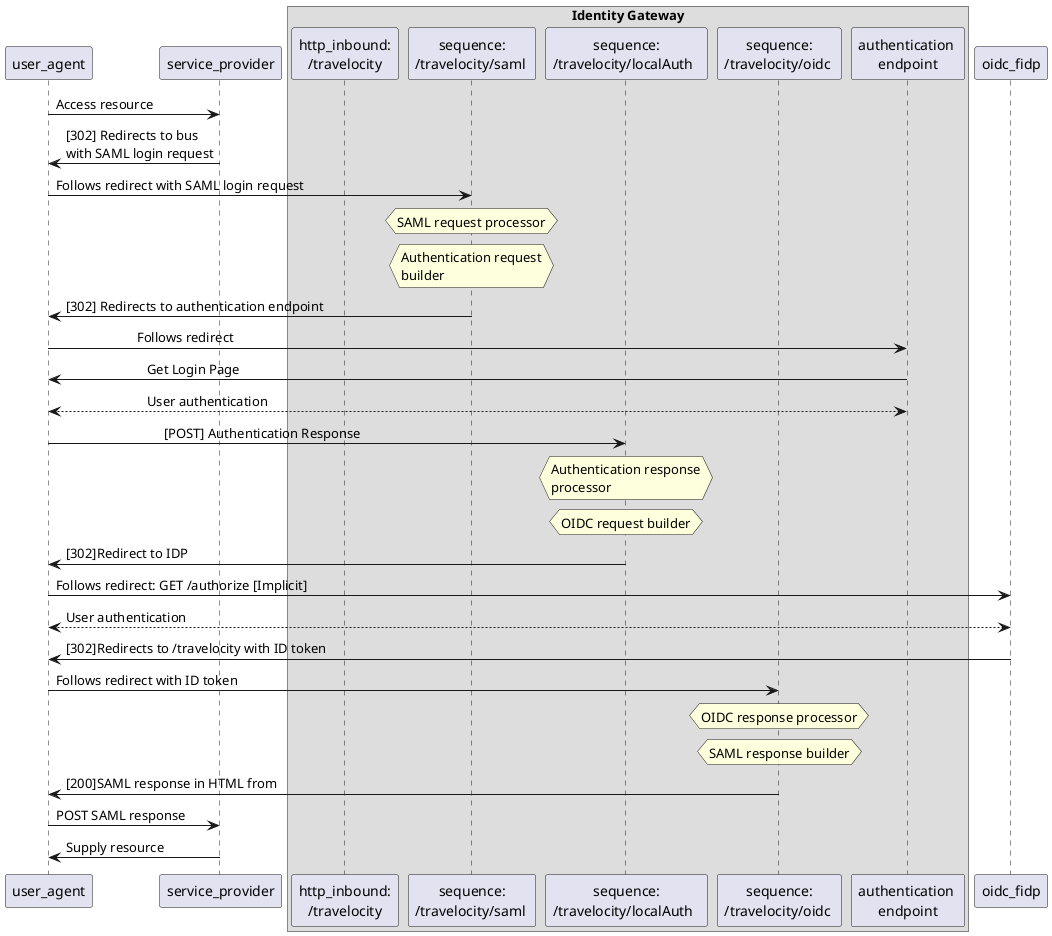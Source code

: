 @startuml
participant user_agent
participant service_provider
box "Identity Gateway"
participant "http_inbound:\n/travelocity" as http_inbound_travelocity
participant "sequence:\n/travelocity/saml " as sequence_1
participant "sequence:\n/travelocity/localAuth  " as sequence_2
participant "sequence:\n/travelocity/oidc " as sequence_3
participant "authentication \nendpoint" as auth_endpoint
end box
participant oidc_fidp




user_agent -> service_provider : Access resource
service_provider -> user_agent : [302] Redirects to bus\nwith SAML login request
user_agent -> sequence_1 : Follows redirect with SAML login request
hnote over sequence_1 : SAML request processor
hnote over sequence_1 : Authentication request\nbuilder

sequence_1 -> user_agent : [302] Redirects to authentication endpoint
user_agent -> auth_endpoint : \t\t\tFollows redirect
auth_endpoint -> user_agent : \t\t\tGet Login Page

auth_endpoint <--> user_agent : \t\t\tUser authentication
user_agent -> sequence_2 : \t\t\t\t[POST] Authentication Response

hnote over sequence_2 : Authentication response\nprocessor
hnote over sequence_2 : OIDC request builder

sequence_2 -> user_agent : [302]Redirect to IDP
user_agent -> oidc_fidp : Follows redirect: GET /authorize [Implicit]

oidc_fidp <--> user_agent : User authentication
oidc_fidp -> user_agent : [302]Redirects to /travelocity with ID token
user_agent -> sequence_3 : Follows redirect with ID token
hnote over sequence_3 : OIDC response processor
hnote over sequence_3 : SAML response builder

sequence_3 -> user_agent : [200]SAML response in HTML from
user_agent -> service_provider : POST SAML response
service_provider -> user_agent : Supply resource

@enduml

